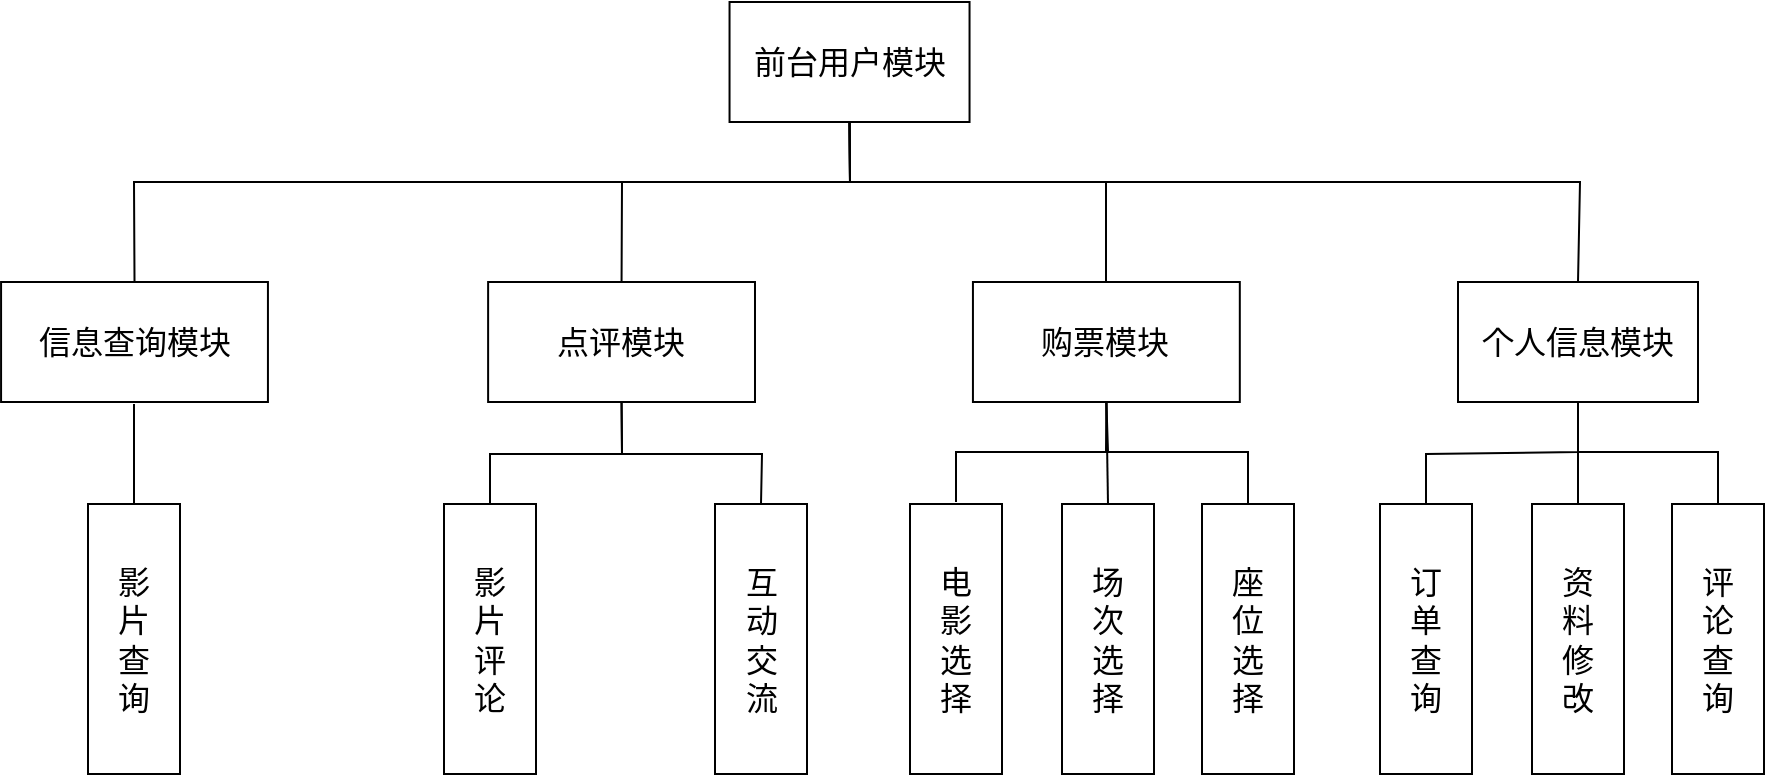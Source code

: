 <mxfile version="21.1.4" type="github">
  <diagram name="第 1 页" id="q1x8jVtYOU8OG4kGlQGc">
    <mxGraphModel dx="1320" dy="681" grid="0" gridSize="10" guides="1" tooltips="1" connect="1" arrows="1" fold="1" page="0" pageScale="1" pageWidth="827" pageHeight="1169" math="0" shadow="0">
      <root>
        <mxCell id="0" />
        <mxCell id="1" parent="0" />
        <mxCell id="hLA3p0NvsJu8MH2sGO7I-1" value="&lt;font style=&quot;font-size: 16px;&quot;&gt;前台用户模块&lt;/font&gt;" style="rounded=0;whiteSpace=wrap;html=1;" parent="1" vertex="1">
          <mxGeometry x="448.77" y="42" width="120" height="60" as="geometry" />
        </mxCell>
        <mxCell id="hLA3p0NvsJu8MH2sGO7I-8" value="&lt;font style=&quot;font-size: 16px;&quot;&gt;影&lt;br&gt;片&lt;br&gt;查&lt;br&gt;询&lt;/font&gt;" style="rounded=0;whiteSpace=wrap;html=1;" parent="1" vertex="1">
          <mxGeometry x="128" y="293" width="46" height="135" as="geometry" />
        </mxCell>
        <mxCell id="hLA3p0NvsJu8MH2sGO7I-17" value="" style="group" parent="1" vertex="1" connectable="0">
          <mxGeometry x="774" y="293" width="192" height="135" as="geometry" />
        </mxCell>
        <mxCell id="hLA3p0NvsJu8MH2sGO7I-14" value="&lt;span style=&quot;font-size: 16px;&quot;&gt;订&lt;br&gt;单&lt;br&gt;查&lt;br&gt;询&lt;/span&gt;" style="rounded=0;whiteSpace=wrap;html=1;" parent="hLA3p0NvsJu8MH2sGO7I-17" vertex="1">
          <mxGeometry width="46" height="135" as="geometry" />
        </mxCell>
        <mxCell id="hLA3p0NvsJu8MH2sGO7I-15" value="&lt;span style=&quot;font-size: 16px;&quot;&gt;资&lt;br&gt;料&lt;br&gt;修&lt;br&gt;改&lt;/span&gt;" style="rounded=0;whiteSpace=wrap;html=1;" parent="hLA3p0NvsJu8MH2sGO7I-17" vertex="1">
          <mxGeometry x="76" width="46" height="135" as="geometry" />
        </mxCell>
        <mxCell id="hLA3p0NvsJu8MH2sGO7I-16" value="&lt;span style=&quot;font-size: 16px;&quot;&gt;评&lt;br&gt;论&lt;br&gt;查&lt;br&gt;询&lt;/span&gt;" style="rounded=0;whiteSpace=wrap;html=1;" parent="hLA3p0NvsJu8MH2sGO7I-17" vertex="1">
          <mxGeometry x="146" width="46" height="135" as="geometry" />
        </mxCell>
        <mxCell id="hLA3p0NvsJu8MH2sGO7I-18" value="" style="group" parent="1" vertex="1" connectable="0">
          <mxGeometry x="539" y="293" width="192" height="135" as="geometry" />
        </mxCell>
        <mxCell id="hLA3p0NvsJu8MH2sGO7I-19" value="&lt;span style=&quot;font-size: 16px;&quot;&gt;电&lt;br&gt;影&lt;br&gt;选&lt;br&gt;择&lt;/span&gt;" style="rounded=0;whiteSpace=wrap;html=1;" parent="hLA3p0NvsJu8MH2sGO7I-18" vertex="1">
          <mxGeometry width="46" height="135" as="geometry" />
        </mxCell>
        <mxCell id="hLA3p0NvsJu8MH2sGO7I-20" value="&lt;span style=&quot;font-size: 16px;&quot;&gt;场&lt;br&gt;次&lt;br&gt;选&lt;br&gt;择&lt;/span&gt;" style="rounded=0;whiteSpace=wrap;html=1;" parent="hLA3p0NvsJu8MH2sGO7I-18" vertex="1">
          <mxGeometry x="76" width="46" height="135" as="geometry" />
        </mxCell>
        <mxCell id="hLA3p0NvsJu8MH2sGO7I-21" value="&lt;span style=&quot;font-size: 16px;&quot;&gt;座&lt;br&gt;位&lt;br&gt;选&lt;br&gt;择&lt;/span&gt;" style="rounded=0;whiteSpace=wrap;html=1;" parent="hLA3p0NvsJu8MH2sGO7I-18" vertex="1">
          <mxGeometry x="146" width="46" height="135" as="geometry" />
        </mxCell>
        <mxCell id="hLA3p0NvsJu8MH2sGO7I-22" value="" style="group" parent="1" vertex="1" connectable="0">
          <mxGeometry x="84.537" y="182" width="848.463" height="60" as="geometry" />
        </mxCell>
        <mxCell id="hLA3p0NvsJu8MH2sGO7I-5" value="&lt;font style=&quot;font-size: 16px;&quot;&gt;个人信息模块&lt;/font&gt;" style="rounded=0;whiteSpace=wrap;html=1;container=0;" parent="hLA3p0NvsJu8MH2sGO7I-22" vertex="1">
          <mxGeometry x="728.463" width="120" height="60" as="geometry" />
        </mxCell>
        <mxCell id="hLA3p0NvsJu8MH2sGO7I-2" value="&lt;font style=&quot;font-size: 16px;&quot;&gt;信息查询模块&lt;/font&gt;" style="rounded=0;whiteSpace=wrap;html=1;container=0;" parent="hLA3p0NvsJu8MH2sGO7I-22" vertex="1">
          <mxGeometry width="133.437" height="60" as="geometry" />
        </mxCell>
        <mxCell id="hLA3p0NvsJu8MH2sGO7I-3" value="&lt;font style=&quot;font-size: 16px;&quot;&gt;点评模块&lt;/font&gt;" style="rounded=0;whiteSpace=wrap;html=1;container=0;" parent="hLA3p0NvsJu8MH2sGO7I-22" vertex="1">
          <mxGeometry x="243.523" width="133.437" height="60" as="geometry" />
        </mxCell>
        <mxCell id="hLA3p0NvsJu8MH2sGO7I-4" value="&lt;font style=&quot;font-size: 16px;&quot;&gt;购票模块&lt;/font&gt;" style="rounded=0;whiteSpace=wrap;html=1;container=0;" parent="hLA3p0NvsJu8MH2sGO7I-22" vertex="1">
          <mxGeometry x="485.933" width="133.437" height="60" as="geometry" />
        </mxCell>
        <mxCell id="hLA3p0NvsJu8MH2sGO7I-23" value="" style="group" parent="1" vertex="1" connectable="0">
          <mxGeometry x="306" y="293" width="181.5" height="135" as="geometry" />
        </mxCell>
        <mxCell id="hLA3p0NvsJu8MH2sGO7I-9" value="&lt;font style=&quot;font-size: 16px;&quot;&gt;影&lt;br&gt;片&lt;br&gt;评&lt;br&gt;论&lt;br&gt;&lt;/font&gt;" style="rounded=0;whiteSpace=wrap;html=1;" parent="hLA3p0NvsJu8MH2sGO7I-23" vertex="1">
          <mxGeometry width="46" height="135" as="geometry" />
        </mxCell>
        <mxCell id="hLA3p0NvsJu8MH2sGO7I-10" value="&lt;font style=&quot;font-size: 16px;&quot;&gt;互&lt;br&gt;动&lt;br&gt;交&lt;br&gt;流&lt;br&gt;&lt;/font&gt;" style="rounded=0;whiteSpace=wrap;html=1;" parent="hLA3p0NvsJu8MH2sGO7I-23" vertex="1">
          <mxGeometry x="135.5" width="46" height="135" as="geometry" />
        </mxCell>
        <mxCell id="ZabaT2peKMSW59oo6Ofm-2" value="" style="endArrow=none;html=1;rounded=0;entryX=0.5;entryY=1;entryDx=0;entryDy=0;exitX=0.5;exitY=0;exitDx=0;exitDy=0;" edge="1" parent="1" source="hLA3p0NvsJu8MH2sGO7I-3" target="hLA3p0NvsJu8MH2sGO7I-1">
          <mxGeometry width="50" height="50" relative="1" as="geometry">
            <mxPoint x="500" y="361" as="sourcePoint" />
            <mxPoint x="550" y="311" as="targetPoint" />
            <Array as="points">
              <mxPoint x="395" y="132" />
              <mxPoint x="509" y="132" />
            </Array>
          </mxGeometry>
        </mxCell>
        <mxCell id="ZabaT2peKMSW59oo6Ofm-3" value="" style="endArrow=none;html=1;rounded=0;entryX=0.5;entryY=1;entryDx=0;entryDy=0;" edge="1" parent="1" target="hLA3p0NvsJu8MH2sGO7I-1">
          <mxGeometry width="50" height="50" relative="1" as="geometry">
            <mxPoint x="637" y="182" as="sourcePoint" />
            <mxPoint x="445" y="305" as="targetPoint" />
            <Array as="points">
              <mxPoint x="637" y="132" />
              <mxPoint x="509" y="132" />
            </Array>
          </mxGeometry>
        </mxCell>
        <mxCell id="ZabaT2peKMSW59oo6Ofm-5" value="" style="endArrow=none;html=1;rounded=0;entryX=0.5;entryY=1;entryDx=0;entryDy=0;exitX=0.5;exitY=0;exitDx=0;exitDy=0;" edge="1" parent="1" source="hLA3p0NvsJu8MH2sGO7I-5" target="hLA3p0NvsJu8MH2sGO7I-1">
          <mxGeometry width="50" height="50" relative="1" as="geometry">
            <mxPoint x="873" y="182" as="sourcePoint" />
            <mxPoint x="509" y="102" as="targetPoint" />
            <Array as="points">
              <mxPoint x="874" y="132" />
              <mxPoint x="509" y="132" />
            </Array>
          </mxGeometry>
        </mxCell>
        <mxCell id="ZabaT2peKMSW59oo6Ofm-6" value="" style="endArrow=none;html=1;rounded=0;entryX=0.5;entryY=1;entryDx=0;entryDy=0;exitX=0.5;exitY=0;exitDx=0;exitDy=0;" edge="1" parent="1" source="hLA3p0NvsJu8MH2sGO7I-2" target="hLA3p0NvsJu8MH2sGO7I-1">
          <mxGeometry width="50" height="50" relative="1" as="geometry">
            <mxPoint x="321" y="119" as="sourcePoint" />
            <mxPoint x="371" y="69" as="targetPoint" />
            <Array as="points">
              <mxPoint x="151" y="132" />
              <mxPoint x="509" y="132" />
            </Array>
          </mxGeometry>
        </mxCell>
        <mxCell id="ZabaT2peKMSW59oo6Ofm-7" value="" style="endArrow=none;html=1;rounded=0;exitX=0.5;exitY=0;exitDx=0;exitDy=0;" edge="1" parent="1" source="hLA3p0NvsJu8MH2sGO7I-8">
          <mxGeometry width="50" height="50" relative="1" as="geometry">
            <mxPoint x="277" y="294" as="sourcePoint" />
            <mxPoint x="151" y="243" as="targetPoint" />
          </mxGeometry>
        </mxCell>
        <mxCell id="ZabaT2peKMSW59oo6Ofm-8" value="" style="endArrow=none;html=1;rounded=0;entryX=0.5;entryY=1;entryDx=0;entryDy=0;exitX=0.5;exitY=0;exitDx=0;exitDy=0;" edge="1" parent="1" source="hLA3p0NvsJu8MH2sGO7I-9" target="hLA3p0NvsJu8MH2sGO7I-3">
          <mxGeometry width="50" height="50" relative="1" as="geometry">
            <mxPoint x="277" y="294" as="sourcePoint" />
            <mxPoint x="327" y="244" as="targetPoint" />
            <Array as="points">
              <mxPoint x="329" y="268" />
              <mxPoint x="395" y="268" />
            </Array>
          </mxGeometry>
        </mxCell>
        <mxCell id="ZabaT2peKMSW59oo6Ofm-9" value="" style="endArrow=none;html=1;rounded=0;entryX=0.5;entryY=1;entryDx=0;entryDy=0;exitX=0.5;exitY=0;exitDx=0;exitDy=0;" edge="1" parent="1" source="hLA3p0NvsJu8MH2sGO7I-10" target="hLA3p0NvsJu8MH2sGO7I-3">
          <mxGeometry width="50" height="50" relative="1" as="geometry">
            <mxPoint x="321" y="312" as="sourcePoint" />
            <mxPoint x="371" y="262" as="targetPoint" />
            <Array as="points">
              <mxPoint x="465" y="268" />
              <mxPoint x="395" y="268" />
            </Array>
          </mxGeometry>
        </mxCell>
        <mxCell id="ZabaT2peKMSW59oo6Ofm-10" value="" style="endArrow=none;html=1;rounded=0;exitX=0.5;exitY=0;exitDx=0;exitDy=0;entryX=0.5;entryY=1;entryDx=0;entryDy=0;" edge="1" parent="1" target="hLA3p0NvsJu8MH2sGO7I-4">
          <mxGeometry width="50" height="50" relative="1" as="geometry">
            <mxPoint x="562.0" y="292" as="sourcePoint" />
            <mxPoint x="628" y="249" as="targetPoint" />
            <Array as="points">
              <mxPoint x="562" y="267" />
              <mxPoint x="638" y="267" />
            </Array>
          </mxGeometry>
        </mxCell>
        <mxCell id="ZabaT2peKMSW59oo6Ofm-12" value="" style="endArrow=none;html=1;rounded=0;entryX=0.5;entryY=1;entryDx=0;entryDy=0;exitX=0.5;exitY=0;exitDx=0;exitDy=0;" edge="1" parent="1" source="hLA3p0NvsJu8MH2sGO7I-20" target="hLA3p0NvsJu8MH2sGO7I-4">
          <mxGeometry width="50" height="50" relative="1" as="geometry">
            <mxPoint x="580" y="293" as="sourcePoint" />
            <mxPoint x="630" y="243" as="targetPoint" />
          </mxGeometry>
        </mxCell>
        <mxCell id="ZabaT2peKMSW59oo6Ofm-13" value="" style="endArrow=none;html=1;rounded=0;entryX=0.5;entryY=1;entryDx=0;entryDy=0;exitX=0.5;exitY=0;exitDx=0;exitDy=0;" edge="1" parent="1" source="hLA3p0NvsJu8MH2sGO7I-21" target="hLA3p0NvsJu8MH2sGO7I-4">
          <mxGeometry width="50" height="50" relative="1" as="geometry">
            <mxPoint x="656" y="286" as="sourcePoint" />
            <mxPoint x="630" y="243" as="targetPoint" />
            <Array as="points">
              <mxPoint x="708" y="267" />
              <mxPoint x="637" y="267" />
            </Array>
          </mxGeometry>
        </mxCell>
        <mxCell id="ZabaT2peKMSW59oo6Ofm-14" value="" style="endArrow=none;html=1;rounded=0;entryX=0.5;entryY=1;entryDx=0;entryDy=0;exitX=0.5;exitY=0;exitDx=0;exitDy=0;" edge="1" parent="1" source="hLA3p0NvsJu8MH2sGO7I-15" target="hLA3p0NvsJu8MH2sGO7I-5">
          <mxGeometry width="50" height="50" relative="1" as="geometry">
            <mxPoint x="909" y="302" as="sourcePoint" />
            <mxPoint x="959" y="252" as="targetPoint" />
          </mxGeometry>
        </mxCell>
        <mxCell id="ZabaT2peKMSW59oo6Ofm-15" value="" style="endArrow=none;html=1;rounded=0;entryX=0.5;entryY=1;entryDx=0;entryDy=0;exitX=0.5;exitY=0;exitDx=0;exitDy=0;" edge="1" parent="1" source="hLA3p0NvsJu8MH2sGO7I-16" target="hLA3p0NvsJu8MH2sGO7I-5">
          <mxGeometry width="50" height="50" relative="1" as="geometry">
            <mxPoint x="909" y="302" as="sourcePoint" />
            <mxPoint x="959" y="252" as="targetPoint" />
            <Array as="points">
              <mxPoint x="943" y="267" />
              <mxPoint x="873" y="267" />
            </Array>
          </mxGeometry>
        </mxCell>
        <mxCell id="ZabaT2peKMSW59oo6Ofm-16" value="" style="endArrow=none;html=1;rounded=0;entryX=0.5;entryY=1;entryDx=0;entryDy=0;exitX=0.5;exitY=0;exitDx=0;exitDy=0;" edge="1" parent="1" source="hLA3p0NvsJu8MH2sGO7I-14" target="hLA3p0NvsJu8MH2sGO7I-5">
          <mxGeometry width="50" height="50" relative="1" as="geometry">
            <mxPoint x="909" y="302" as="sourcePoint" />
            <mxPoint x="959" y="252" as="targetPoint" />
            <Array as="points">
              <mxPoint x="797" y="268" />
              <mxPoint x="873" y="267" />
            </Array>
          </mxGeometry>
        </mxCell>
      </root>
    </mxGraphModel>
  </diagram>
</mxfile>
